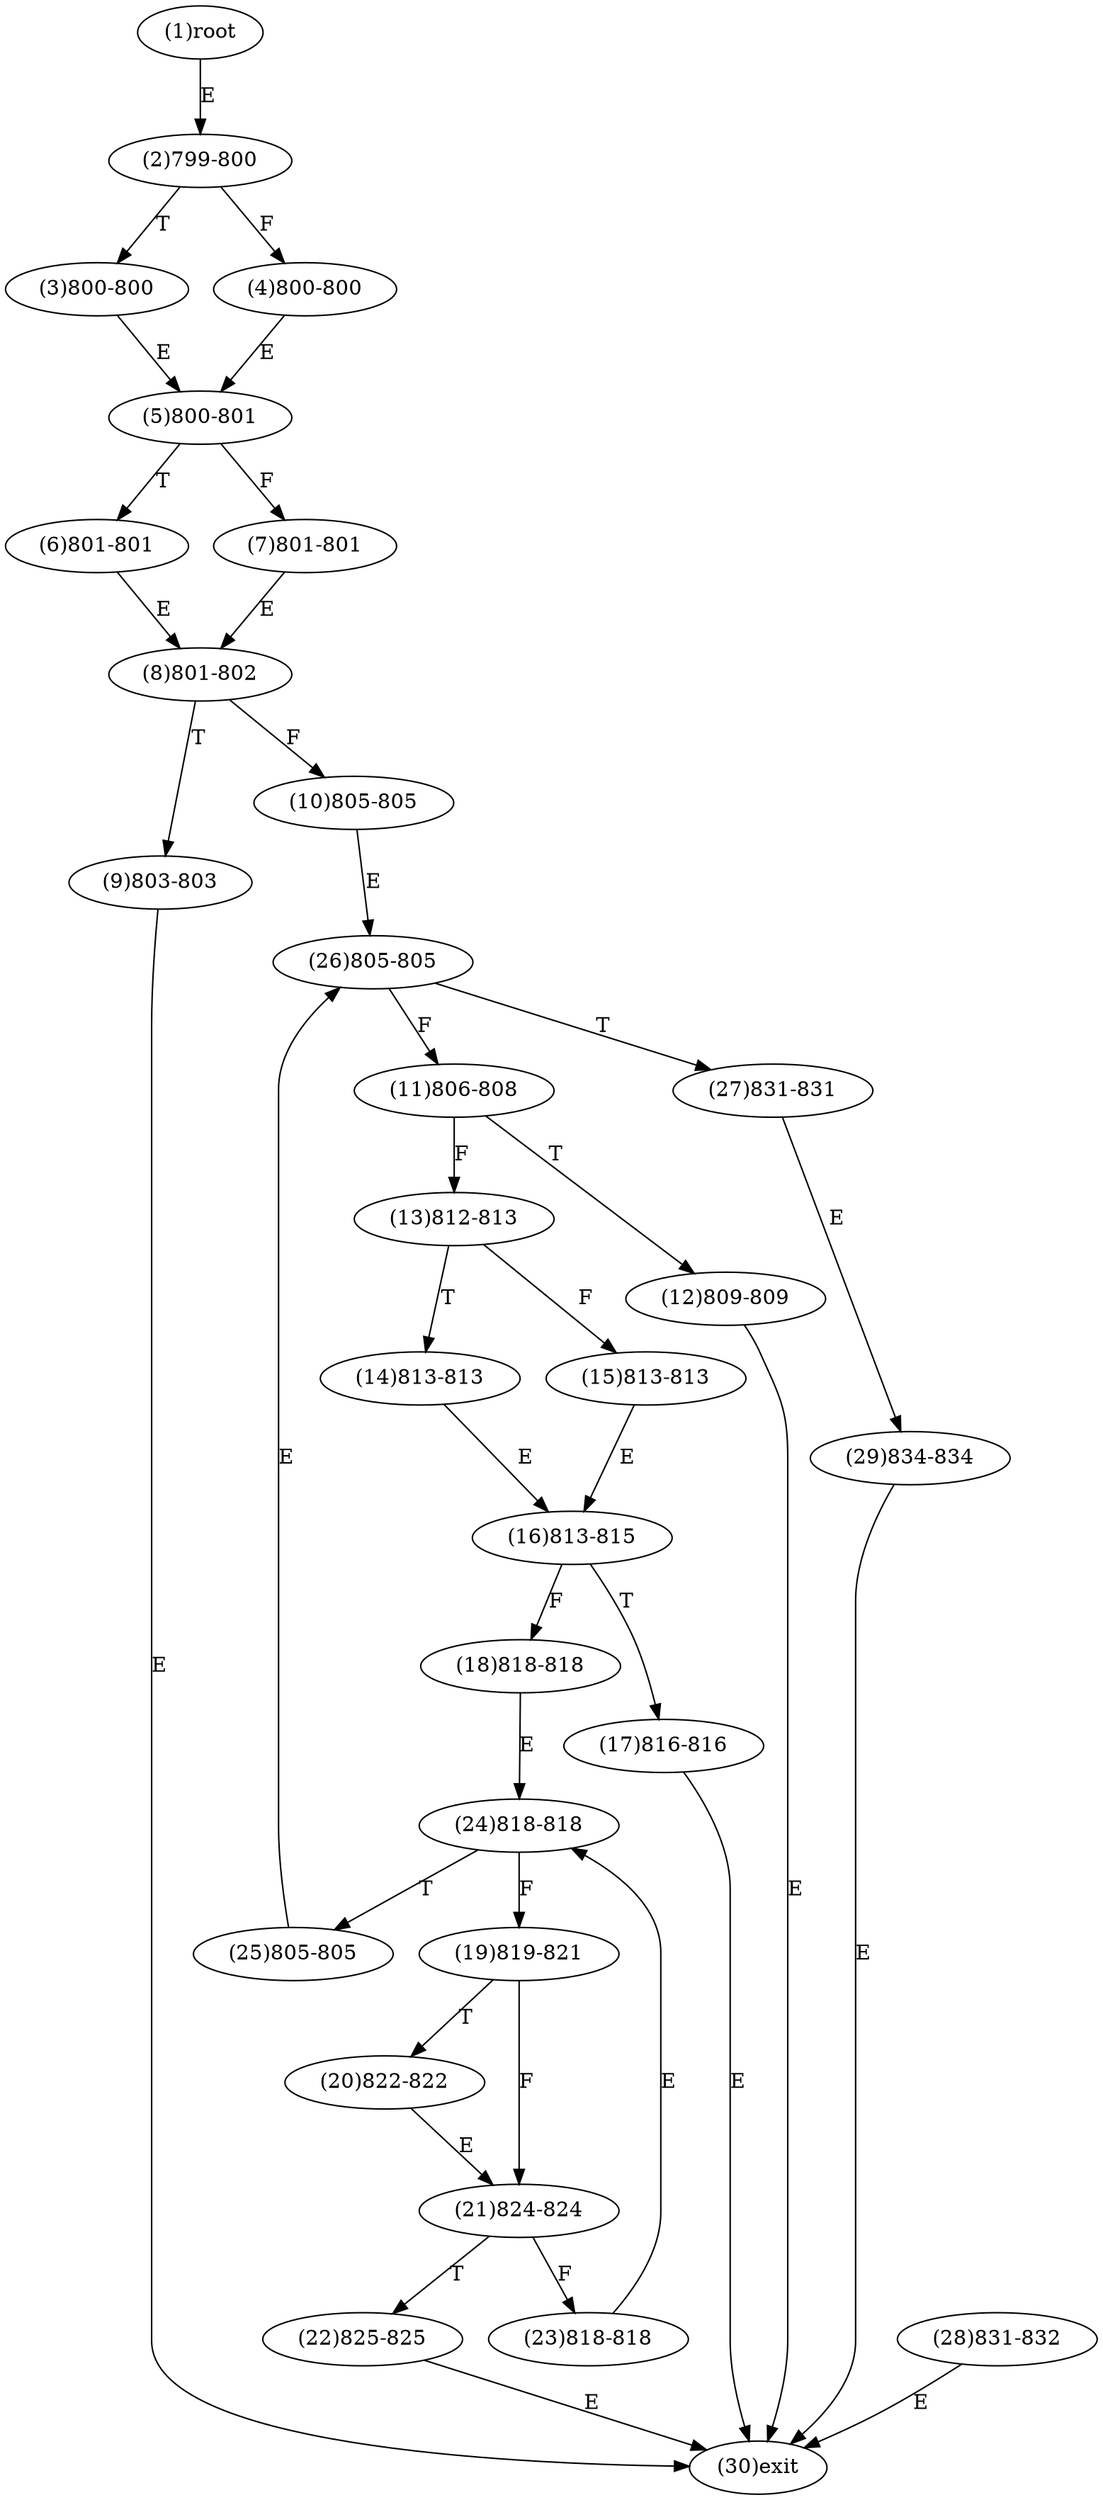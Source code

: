 digraph "" { 
1[ label="(1)root"];
2[ label="(2)799-800"];
3[ label="(3)800-800"];
4[ label="(4)800-800"];
5[ label="(5)800-801"];
6[ label="(6)801-801"];
7[ label="(7)801-801"];
8[ label="(8)801-802"];
9[ label="(9)803-803"];
10[ label="(10)805-805"];
11[ label="(11)806-808"];
12[ label="(12)809-809"];
13[ label="(13)812-813"];
14[ label="(14)813-813"];
15[ label="(15)813-813"];
17[ label="(17)816-816"];
16[ label="(16)813-815"];
19[ label="(19)819-821"];
18[ label="(18)818-818"];
21[ label="(21)824-824"];
20[ label="(20)822-822"];
23[ label="(23)818-818"];
22[ label="(22)825-825"];
25[ label="(25)805-805"];
24[ label="(24)818-818"];
27[ label="(27)831-831"];
26[ label="(26)805-805"];
29[ label="(29)834-834"];
28[ label="(28)831-832"];
30[ label="(30)exit"];
1->2[ label="E"];
2->4[ label="F"];
2->3[ label="T"];
3->5[ label="E"];
4->5[ label="E"];
5->7[ label="F"];
5->6[ label="T"];
6->8[ label="E"];
7->8[ label="E"];
8->10[ label="F"];
8->9[ label="T"];
9->30[ label="E"];
10->26[ label="E"];
11->13[ label="F"];
11->12[ label="T"];
12->30[ label="E"];
13->15[ label="F"];
13->14[ label="T"];
14->16[ label="E"];
15->16[ label="E"];
16->18[ label="F"];
16->17[ label="T"];
17->30[ label="E"];
18->24[ label="E"];
19->21[ label="F"];
19->20[ label="T"];
20->21[ label="E"];
21->23[ label="F"];
21->22[ label="T"];
22->30[ label="E"];
23->24[ label="E"];
24->19[ label="F"];
24->25[ label="T"];
25->26[ label="E"];
26->11[ label="F"];
26->27[ label="T"];
27->29[ label="E"];
28->30[ label="E"];
29->30[ label="E"];
}